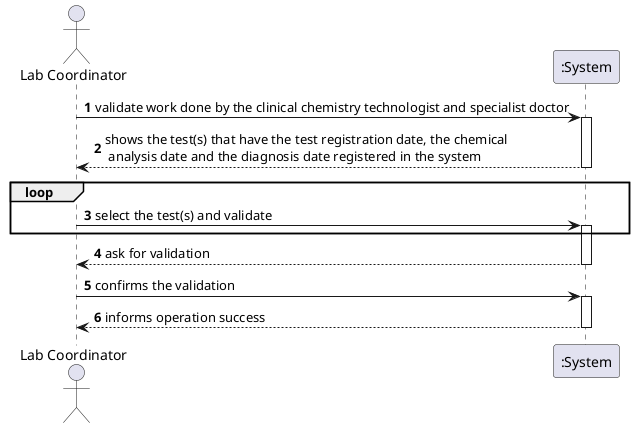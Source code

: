 @startuml
'https://plantuml.com/sequence-diagram

autonumber

actor "Lab Coordinator" as LABC

participant ":System" as SYSTEM

LABC -> SYSTEM : validate work done by the clinical chemistry technologist and specialist doctor
activate SYSTEM
SYSTEM --> LABC : shows the test(s) that have the test registration date, the chemical\n analysis date and the diagnosis date registered in the system
deactivate SYSTEM

loop
LABC -> SYSTEM : select the test(s) and validate
activate SYSTEM
end

SYSTEM --> LABC : ask for validation
deactivate SYSTEM

LABC -> SYSTEM : confirms the validation
activate SYSTEM
SYSTEM --> LABC : informs operation success
deactivate SYSTEM


@enduml